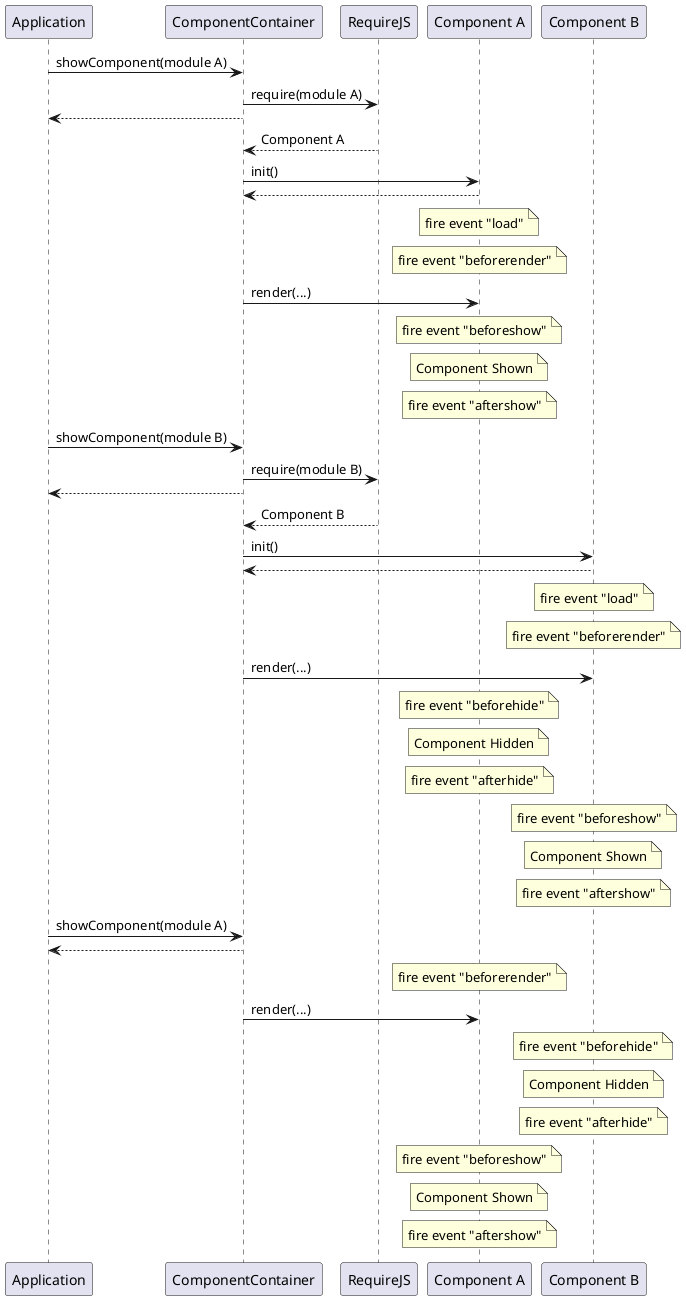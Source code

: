 @startuml
Application->ComponentContainer:showComponent(module A)
ComponentContainer->RequireJS: require(module A)
ComponentContainer-->Application:
RequireJS-->ComponentContainer: Component A
ComponentContainer->"Component A": init()
"Component A"-->ComponentContainer:
note over "Component A": fire event "load"
note over "Component A": fire event "beforerender"
ComponentContainer->"Component A": render(...)
note over "Component A": fire event "beforeshow"
note over "Component A": Component Shown
note over "Component A": fire event "aftershow"
Application->ComponentContainer:showComponent(module B)
ComponentContainer->RequireJS: require(module B)
ComponentContainer-->Application:
RequireJS-->ComponentContainer: Component B
ComponentContainer->"Component B": init()
"Component B"-->ComponentContainer:
note over "Component B": fire event "load"
note over "Component B": fire event "beforerender"
ComponentContainer->"Component B": render(...)
note over "Component A": fire event "beforehide"
note over "Component A": Component Hidden
note over "Component A": fire event "afterhide"
note over "Component B": fire event "beforeshow"
note over "Component B": Component Shown
note over "Component B": fire event "aftershow"
Application->ComponentContainer:showComponent(module A)
ComponentContainer-->Application:
note over "Component A": fire event "beforerender"
ComponentContainer->"Component A": render(...)
note over "Component B": fire event "beforehide"
note over "Component B": Component Hidden
note over "Component B": fire event "afterhide"
note over "Component A": fire event "beforeshow"
note over "Component A": Component Shown
note over "Component A": fire event "aftershow"
@enduml